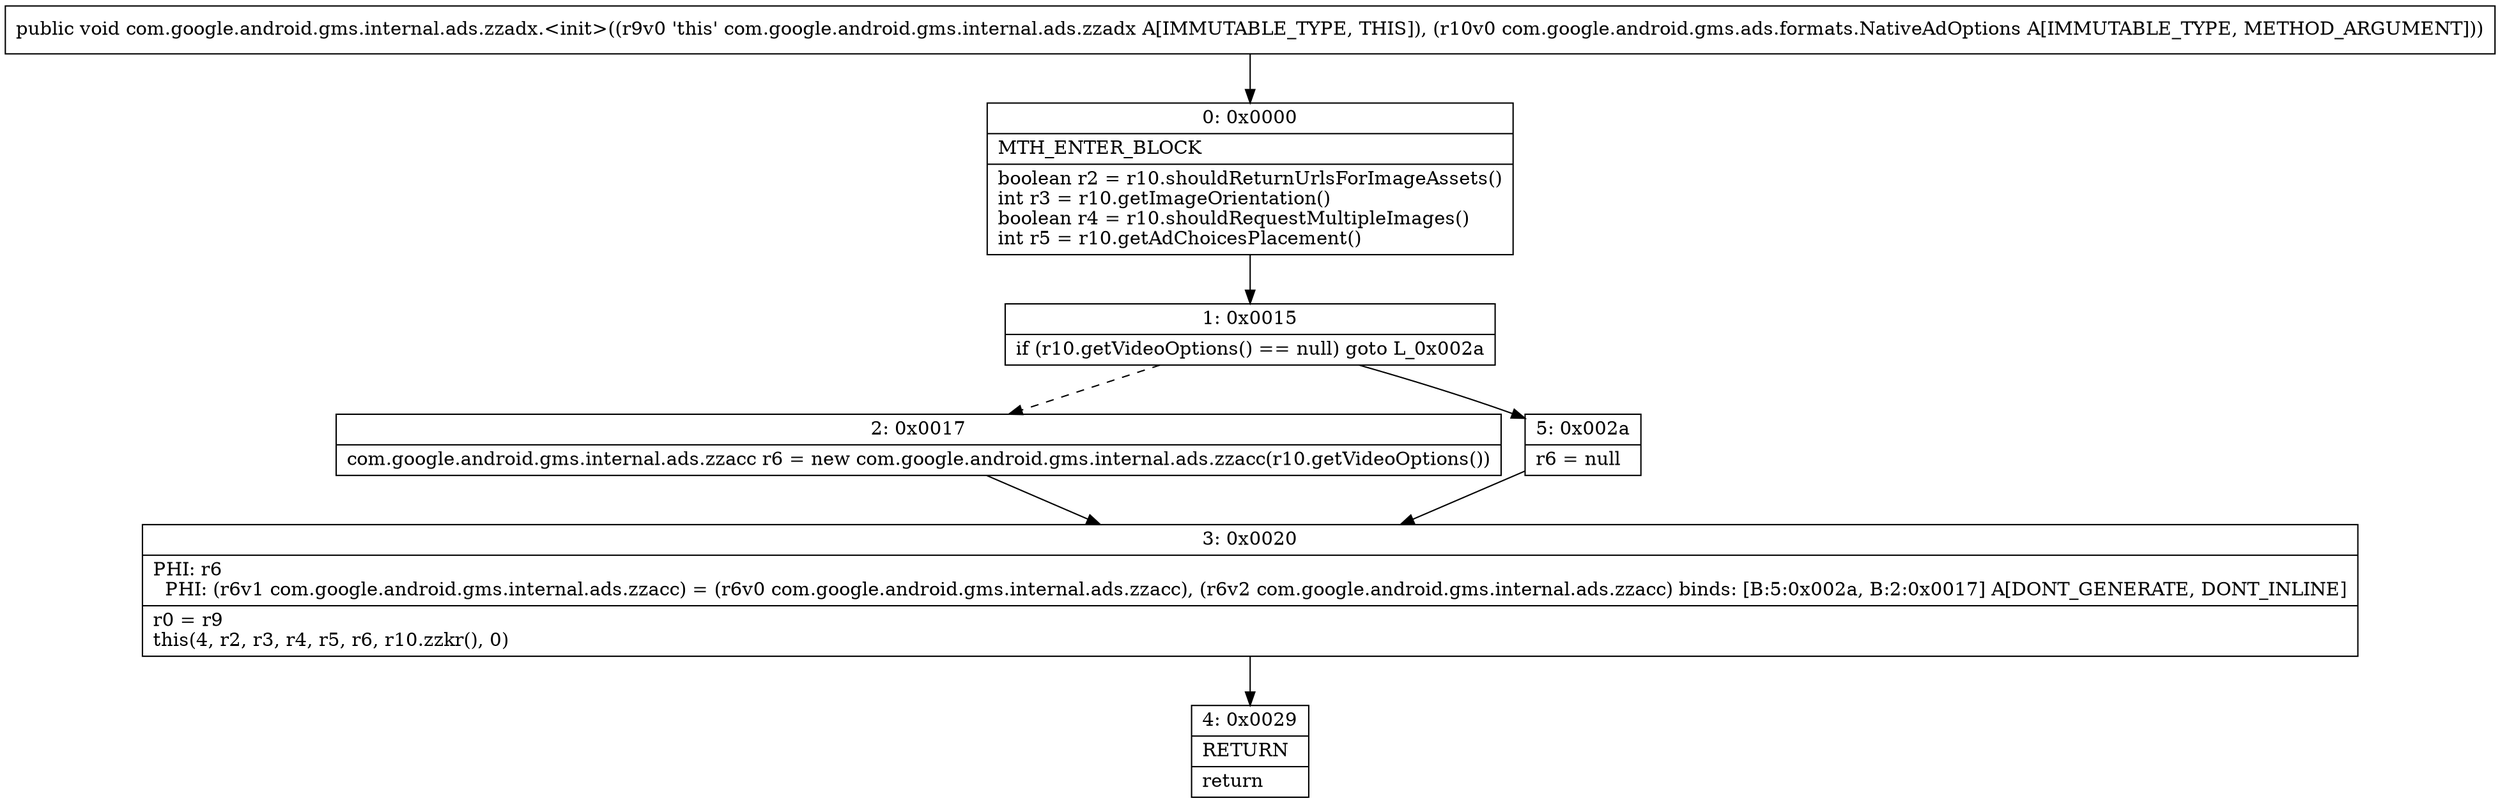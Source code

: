 digraph "CFG forcom.google.android.gms.internal.ads.zzadx.\<init\>(Lcom\/google\/android\/gms\/ads\/formats\/NativeAdOptions;)V" {
Node_0 [shape=record,label="{0\:\ 0x0000|MTH_ENTER_BLOCK\l|boolean r2 = r10.shouldReturnUrlsForImageAssets()\lint r3 = r10.getImageOrientation()\lboolean r4 = r10.shouldRequestMultipleImages()\lint r5 = r10.getAdChoicesPlacement()\l}"];
Node_1 [shape=record,label="{1\:\ 0x0015|if (r10.getVideoOptions() == null) goto L_0x002a\l}"];
Node_2 [shape=record,label="{2\:\ 0x0017|com.google.android.gms.internal.ads.zzacc r6 = new com.google.android.gms.internal.ads.zzacc(r10.getVideoOptions())\l}"];
Node_3 [shape=record,label="{3\:\ 0x0020|PHI: r6 \l  PHI: (r6v1 com.google.android.gms.internal.ads.zzacc) = (r6v0 com.google.android.gms.internal.ads.zzacc), (r6v2 com.google.android.gms.internal.ads.zzacc) binds: [B:5:0x002a, B:2:0x0017] A[DONT_GENERATE, DONT_INLINE]\l|r0 = r9\lthis(4, r2, r3, r4, r5, r6, r10.zzkr(), 0)\l}"];
Node_4 [shape=record,label="{4\:\ 0x0029|RETURN\l|return\l}"];
Node_5 [shape=record,label="{5\:\ 0x002a|r6 = null\l}"];
MethodNode[shape=record,label="{public void com.google.android.gms.internal.ads.zzadx.\<init\>((r9v0 'this' com.google.android.gms.internal.ads.zzadx A[IMMUTABLE_TYPE, THIS]), (r10v0 com.google.android.gms.ads.formats.NativeAdOptions A[IMMUTABLE_TYPE, METHOD_ARGUMENT])) }"];
MethodNode -> Node_0;
Node_0 -> Node_1;
Node_1 -> Node_2[style=dashed];
Node_1 -> Node_5;
Node_2 -> Node_3;
Node_3 -> Node_4;
Node_5 -> Node_3;
}

